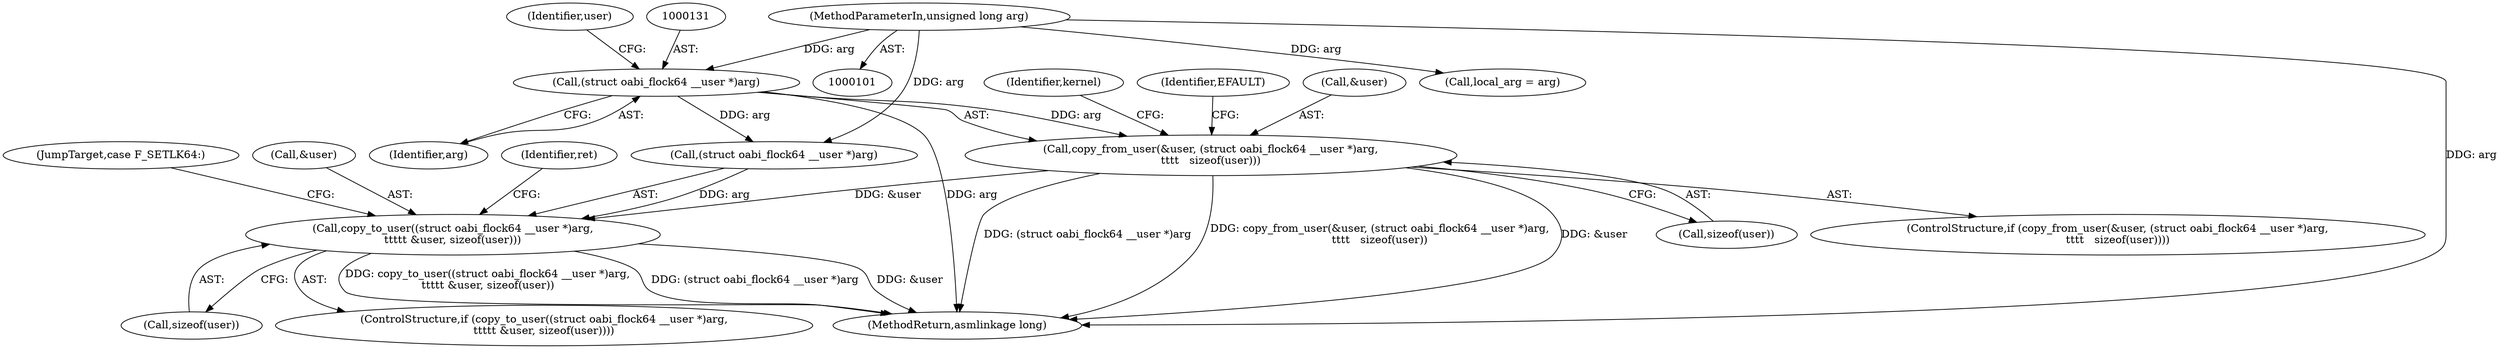 digraph "1_linux_76cc404bfdc0d419c720de4daaf2584542734f42@API" {
"1000127" [label="(Call,copy_from_user(&user, (struct oabi_flock64 __user *)arg,\n\t\t\t\t   sizeof(user)))"];
"1000130" [label="(Call,(struct oabi_flock64 __user *)arg)"];
"1000104" [label="(MethodParameterIn,unsigned long arg)"];
"1000234" [label="(Call,copy_to_user((struct oabi_flock64 __user *)arg,\n\t\t\t\t\t &user, sizeof(user)))"];
"1000130" [label="(Call,(struct oabi_flock64 __user *)arg)"];
"1000243" [label="(Identifier,ret)"];
"1000235" [label="(Call,(struct oabi_flock64 __user *)arg)"];
"1000127" [label="(Call,copy_from_user(&user, (struct oabi_flock64 __user *)arg,\n\t\t\t\t   sizeof(user)))"];
"1000240" [label="(Call,sizeof(user))"];
"1000133" [label="(Call,sizeof(user))"];
"1000113" [label="(Call,local_arg = arg)"];
"1000137" [label="(Identifier,EFAULT)"];
"1000128" [label="(Call,&user)"];
"1000246" [label="(JumpTarget,case F_SETLK64:)"];
"1000238" [label="(Call,&user)"];
"1000134" [label="(Identifier,user)"];
"1000252" [label="(MethodReturn,asmlinkage long)"];
"1000234" [label="(Call,copy_to_user((struct oabi_flock64 __user *)arg,\n\t\t\t\t\t &user, sizeof(user)))"];
"1000233" [label="(ControlStructure,if (copy_to_user((struct oabi_flock64 __user *)arg,\n\t\t\t\t\t &user, sizeof(user))))"];
"1000126" [label="(ControlStructure,if (copy_from_user(&user, (struct oabi_flock64 __user *)arg,\n\t\t\t\t   sizeof(user))))"];
"1000104" [label="(MethodParameterIn,unsigned long arg)"];
"1000132" [label="(Identifier,arg)"];
"1000140" [label="(Identifier,kernel)"];
"1000127" -> "1000126"  [label="AST: "];
"1000127" -> "1000133"  [label="CFG: "];
"1000128" -> "1000127"  [label="AST: "];
"1000130" -> "1000127"  [label="AST: "];
"1000133" -> "1000127"  [label="AST: "];
"1000137" -> "1000127"  [label="CFG: "];
"1000140" -> "1000127"  [label="CFG: "];
"1000127" -> "1000252"  [label="DDG: (struct oabi_flock64 __user *)arg"];
"1000127" -> "1000252"  [label="DDG: copy_from_user(&user, (struct oabi_flock64 __user *)arg,\n\t\t\t\t   sizeof(user))"];
"1000127" -> "1000252"  [label="DDG: &user"];
"1000130" -> "1000127"  [label="DDG: arg"];
"1000127" -> "1000234"  [label="DDG: &user"];
"1000130" -> "1000132"  [label="CFG: "];
"1000131" -> "1000130"  [label="AST: "];
"1000132" -> "1000130"  [label="AST: "];
"1000134" -> "1000130"  [label="CFG: "];
"1000130" -> "1000252"  [label="DDG: arg"];
"1000104" -> "1000130"  [label="DDG: arg"];
"1000130" -> "1000235"  [label="DDG: arg"];
"1000104" -> "1000101"  [label="AST: "];
"1000104" -> "1000252"  [label="DDG: arg"];
"1000104" -> "1000113"  [label="DDG: arg"];
"1000104" -> "1000235"  [label="DDG: arg"];
"1000234" -> "1000233"  [label="AST: "];
"1000234" -> "1000240"  [label="CFG: "];
"1000235" -> "1000234"  [label="AST: "];
"1000238" -> "1000234"  [label="AST: "];
"1000240" -> "1000234"  [label="AST: "];
"1000243" -> "1000234"  [label="CFG: "];
"1000246" -> "1000234"  [label="CFG: "];
"1000234" -> "1000252"  [label="DDG: (struct oabi_flock64 __user *)arg"];
"1000234" -> "1000252"  [label="DDG: &user"];
"1000234" -> "1000252"  [label="DDG: copy_to_user((struct oabi_flock64 __user *)arg,\n\t\t\t\t\t &user, sizeof(user))"];
"1000235" -> "1000234"  [label="DDG: arg"];
}
